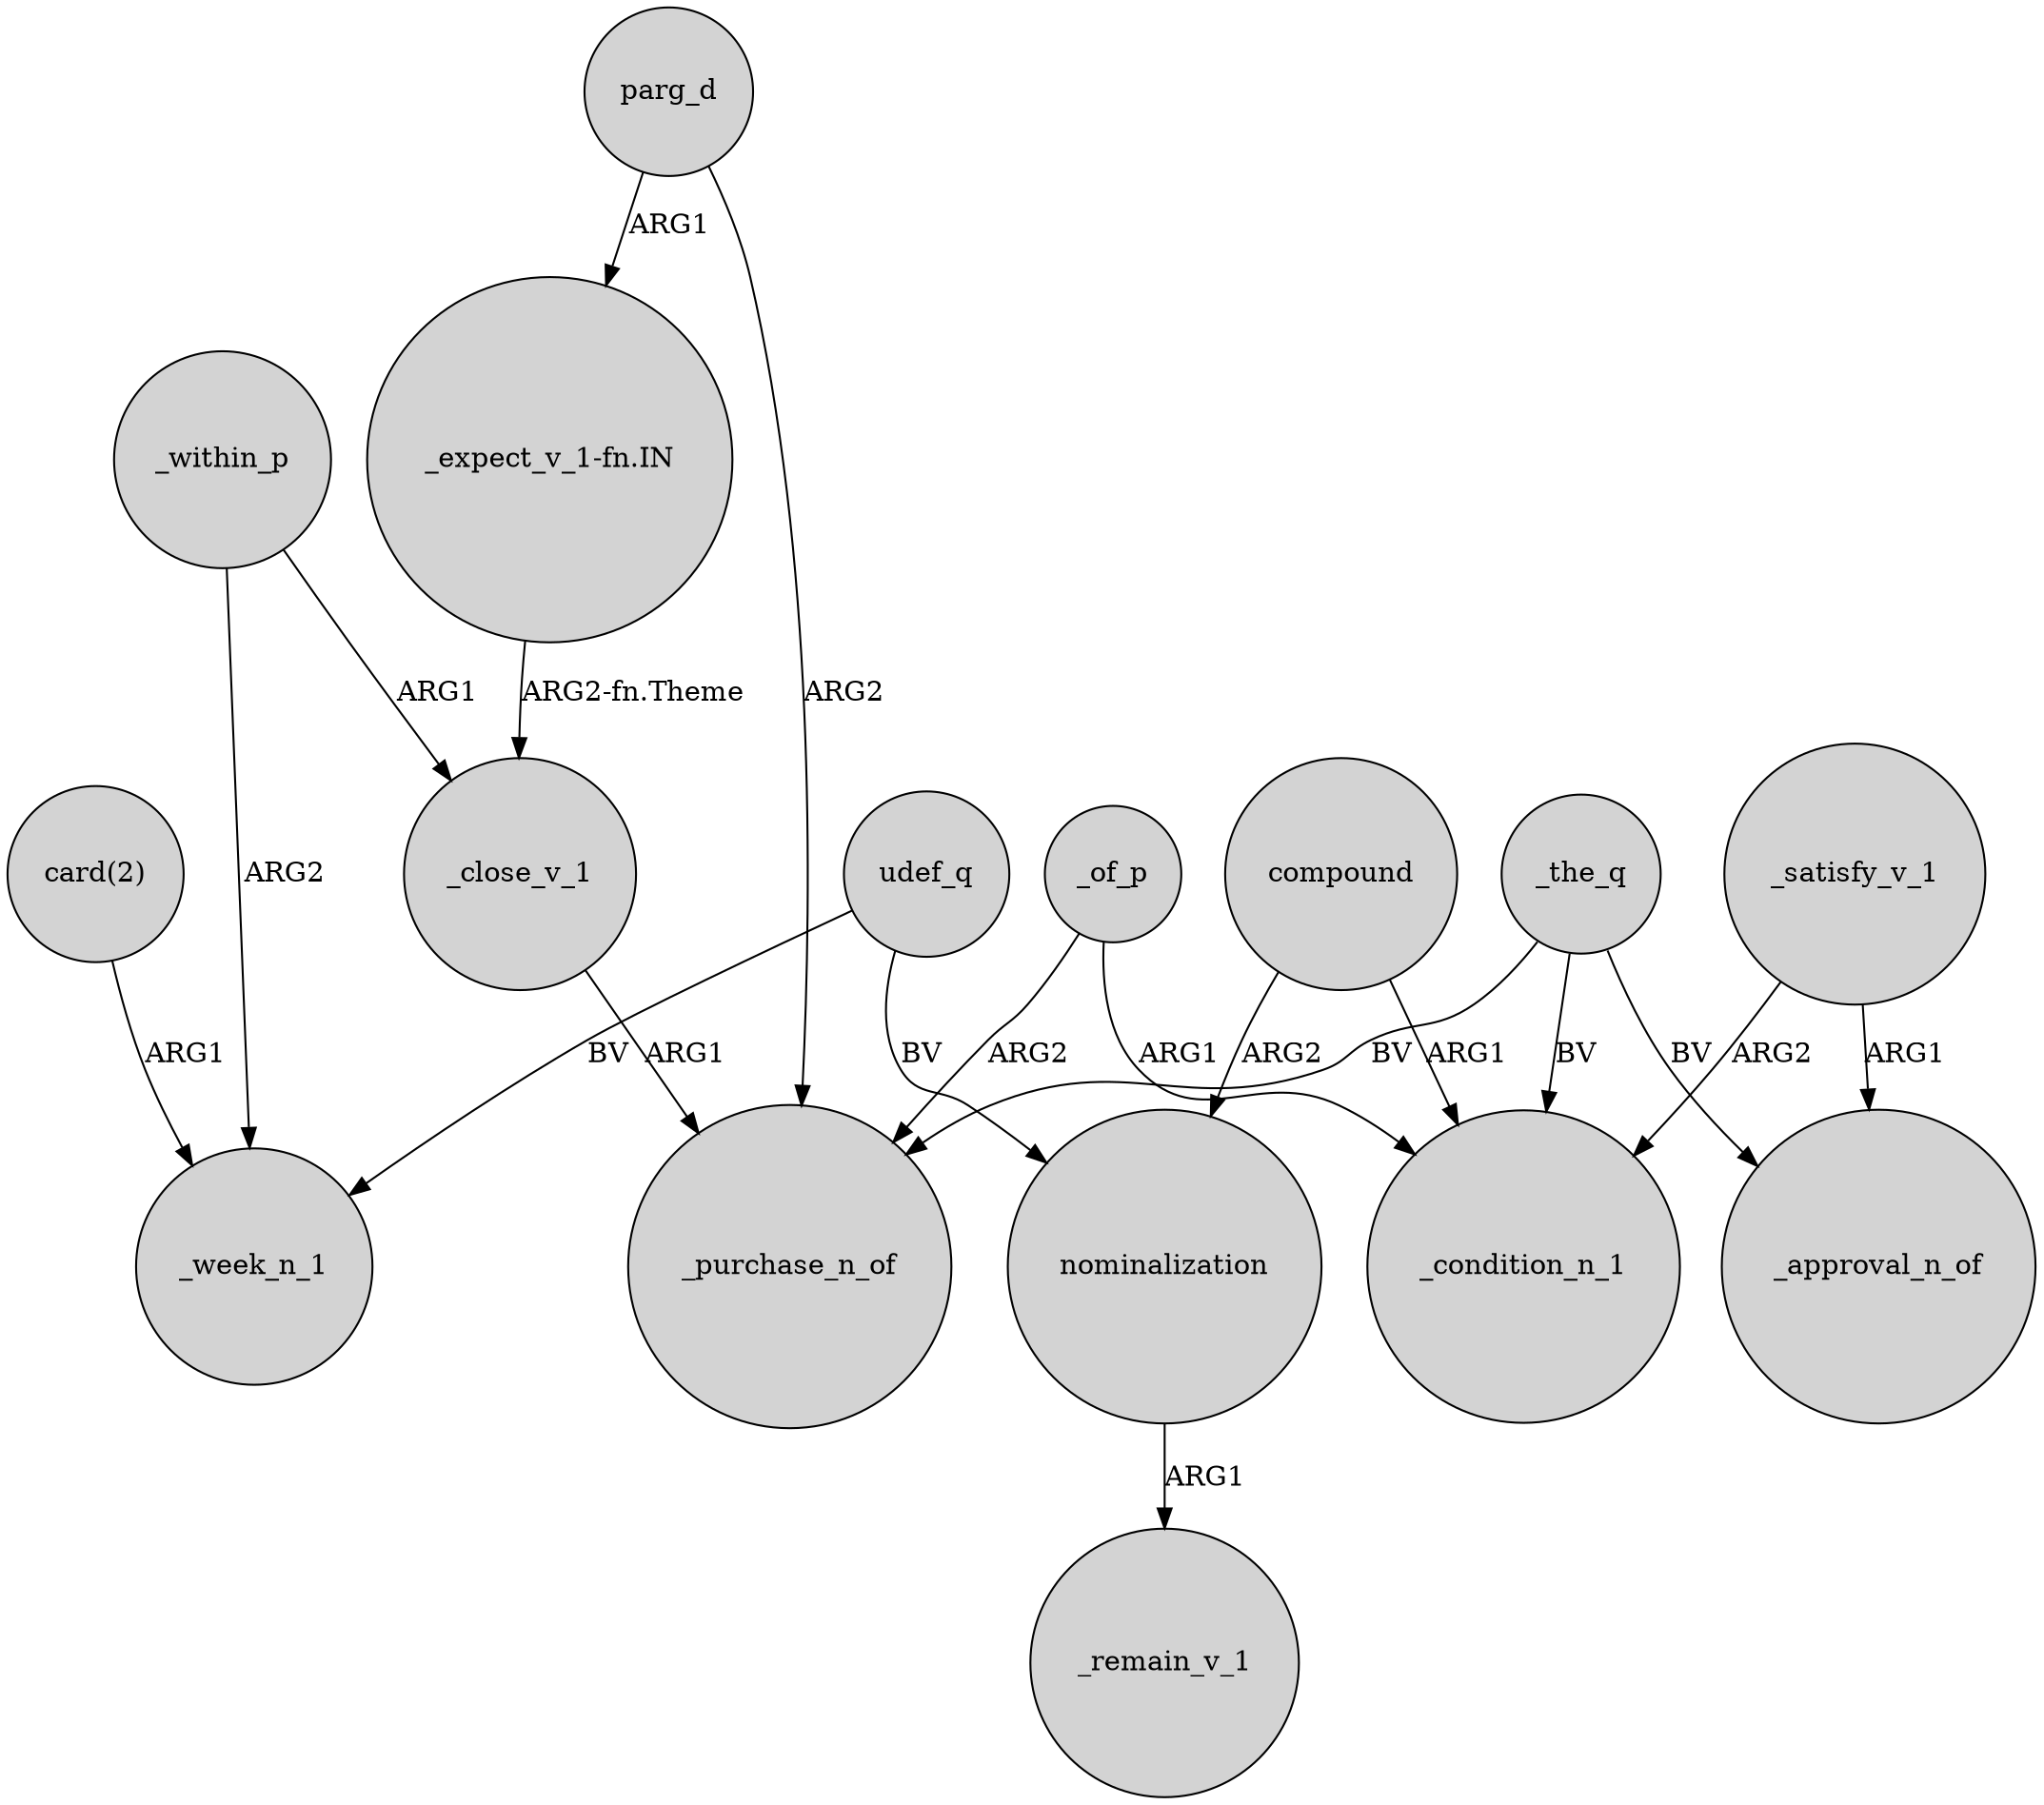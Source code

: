 digraph {
	node [shape=circle style=filled]
	parg_d -> _purchase_n_of [label=ARG2]
	_within_p -> _close_v_1 [label=ARG1]
	_of_p -> _condition_n_1 [label=ARG1]
	_satisfy_v_1 -> _approval_n_of [label=ARG1]
	_the_q -> _condition_n_1 [label=BV]
	_close_v_1 -> _purchase_n_of [label=ARG1]
	_the_q -> _approval_n_of [label=BV]
	_of_p -> _purchase_n_of [label=ARG2]
	compound -> nominalization [label=ARG2]
	_satisfy_v_1 -> _condition_n_1 [label=ARG2]
	"card(2)" -> _week_n_1 [label=ARG1]
	compound -> _condition_n_1 [label=ARG1]
	udef_q -> _week_n_1 [label=BV]
	parg_d -> "_expect_v_1-fn.IN" [label=ARG1]
	udef_q -> nominalization [label=BV]
	_the_q -> _purchase_n_of [label=BV]
	nominalization -> _remain_v_1 [label=ARG1]
	_within_p -> _week_n_1 [label=ARG2]
	"_expect_v_1-fn.IN" -> _close_v_1 [label="ARG2-fn.Theme"]
}
